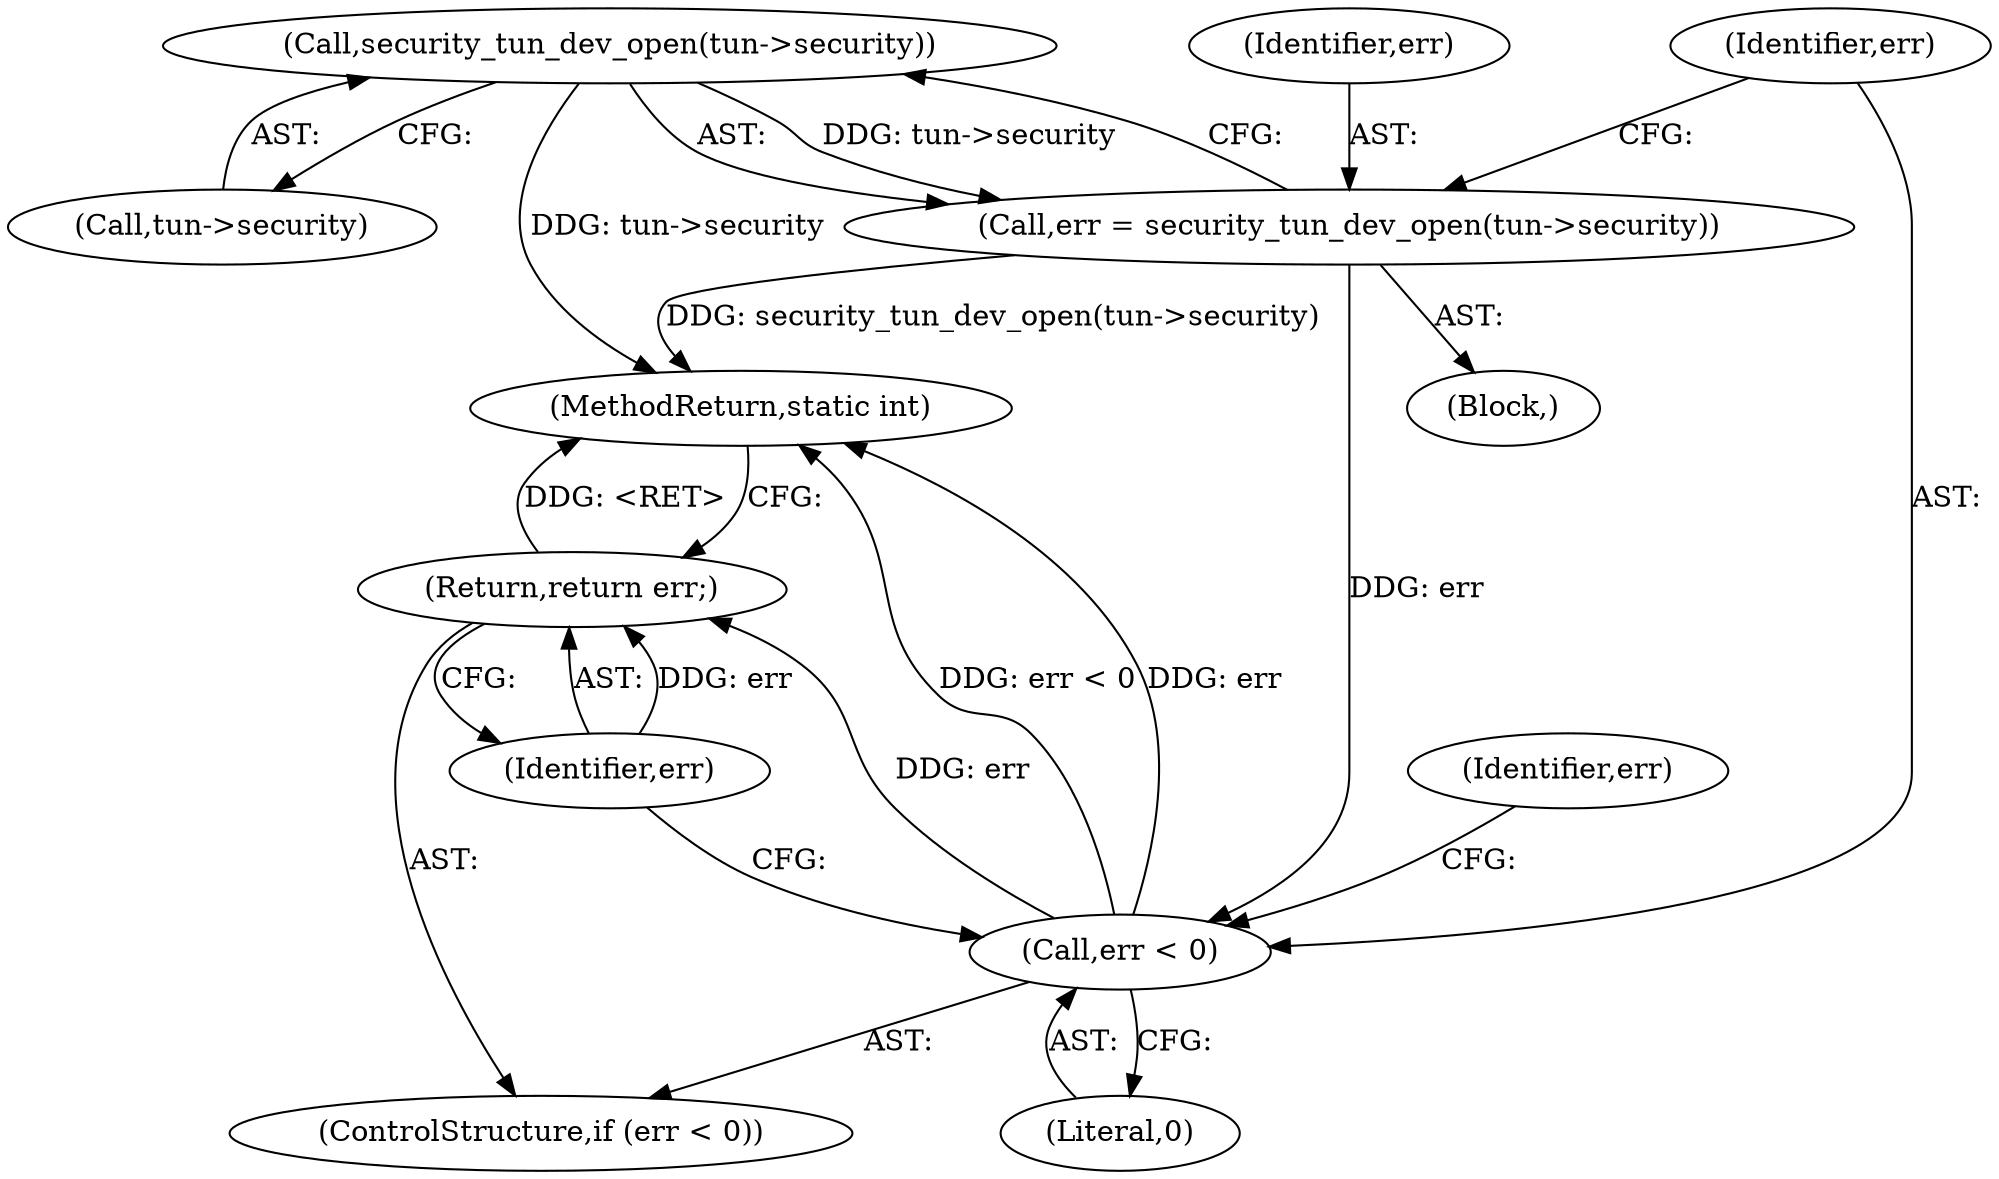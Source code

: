 digraph "0_linux_0ad646c81b2182f7fa67ec0c8c825e0ee165696d@API" {
"1000212" [label="(Call,security_tun_dev_open(tun->security))"];
"1000210" [label="(Call,err = security_tun_dev_open(tun->security))"];
"1000217" [label="(Call,err < 0)"];
"1000220" [label="(Return,return err;)"];
"1000211" [label="(Identifier,err)"];
"1000217" [label="(Call,err < 0)"];
"1000213" [label="(Call,tun->security)"];
"1000210" [label="(Call,err = security_tun_dev_open(tun->security))"];
"1000218" [label="(Identifier,err)"];
"1000220" [label="(Return,return err;)"];
"1000221" [label="(Identifier,err)"];
"1000219" [label="(Literal,0)"];
"1000136" [label="(Block,)"];
"1000216" [label="(ControlStructure,if (err < 0))"];
"1000212" [label="(Call,security_tun_dev_open(tun->security))"];
"1000223" [label="(Identifier,err)"];
"1000594" [label="(MethodReturn,static int)"];
"1000212" -> "1000210"  [label="AST: "];
"1000212" -> "1000213"  [label="CFG: "];
"1000213" -> "1000212"  [label="AST: "];
"1000210" -> "1000212"  [label="CFG: "];
"1000212" -> "1000594"  [label="DDG: tun->security"];
"1000212" -> "1000210"  [label="DDG: tun->security"];
"1000210" -> "1000136"  [label="AST: "];
"1000211" -> "1000210"  [label="AST: "];
"1000218" -> "1000210"  [label="CFG: "];
"1000210" -> "1000594"  [label="DDG: security_tun_dev_open(tun->security)"];
"1000210" -> "1000217"  [label="DDG: err"];
"1000217" -> "1000216"  [label="AST: "];
"1000217" -> "1000219"  [label="CFG: "];
"1000218" -> "1000217"  [label="AST: "];
"1000219" -> "1000217"  [label="AST: "];
"1000221" -> "1000217"  [label="CFG: "];
"1000223" -> "1000217"  [label="CFG: "];
"1000217" -> "1000594"  [label="DDG: err < 0"];
"1000217" -> "1000594"  [label="DDG: err"];
"1000217" -> "1000220"  [label="DDG: err"];
"1000220" -> "1000216"  [label="AST: "];
"1000220" -> "1000221"  [label="CFG: "];
"1000221" -> "1000220"  [label="AST: "];
"1000594" -> "1000220"  [label="CFG: "];
"1000220" -> "1000594"  [label="DDG: <RET>"];
"1000221" -> "1000220"  [label="DDG: err"];
}
